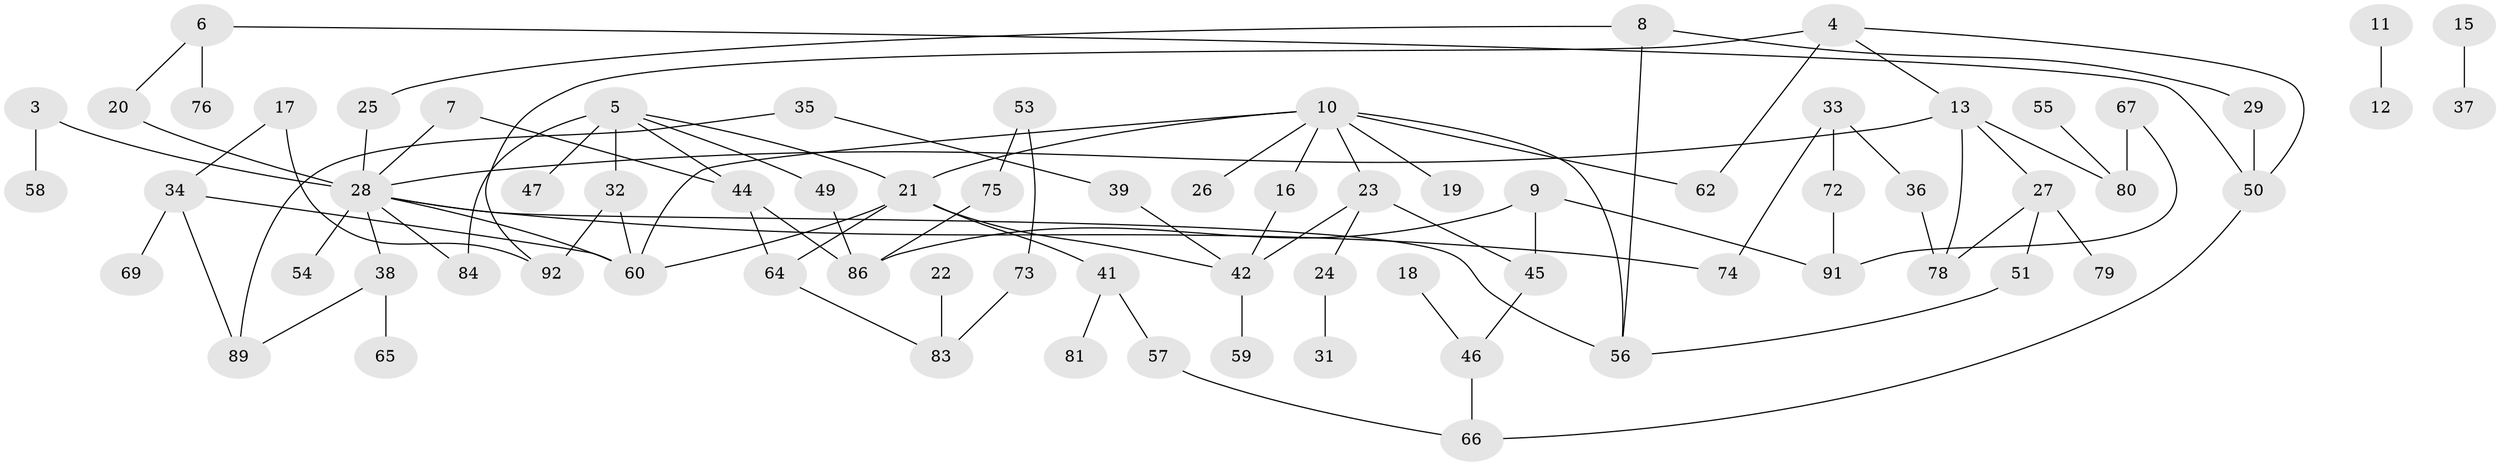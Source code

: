 // original degree distribution, {0: 0.14728682170542637, 2: 0.2868217054263566, 3: 0.21705426356589147, 1: 0.20155038759689922, 4: 0.09302325581395349, 5: 0.03875968992248062, 6: 0.007751937984496124, 7: 0.007751937984496124}
// Generated by graph-tools (version 1.1) at 2025/48/03/04/25 22:48:05]
// undirected, 73 vertices, 96 edges
graph export_dot {
  node [color=gray90,style=filled];
  3;
  4;
  5;
  6;
  7;
  8;
  9;
  10;
  11;
  12;
  13;
  15;
  16;
  17;
  18;
  19;
  20;
  21;
  22;
  23;
  24;
  25;
  26;
  27;
  28;
  29;
  31;
  32;
  33;
  34;
  35;
  36;
  37;
  38;
  39;
  41;
  42;
  44;
  45;
  46;
  47;
  49;
  50;
  51;
  53;
  54;
  55;
  56;
  57;
  58;
  59;
  60;
  62;
  64;
  65;
  66;
  67;
  69;
  72;
  73;
  74;
  75;
  76;
  78;
  79;
  80;
  81;
  83;
  84;
  86;
  89;
  91;
  92;
  3 -- 28 [weight=1.0];
  3 -- 58 [weight=1.0];
  4 -- 13 [weight=1.0];
  4 -- 50 [weight=1.0];
  4 -- 62 [weight=1.0];
  4 -- 92 [weight=1.0];
  5 -- 21 [weight=1.0];
  5 -- 32 [weight=1.0];
  5 -- 44 [weight=1.0];
  5 -- 47 [weight=2.0];
  5 -- 49 [weight=1.0];
  5 -- 84 [weight=1.0];
  6 -- 20 [weight=1.0];
  6 -- 50 [weight=1.0];
  6 -- 76 [weight=1.0];
  7 -- 28 [weight=1.0];
  7 -- 44 [weight=1.0];
  8 -- 25 [weight=1.0];
  8 -- 29 [weight=1.0];
  8 -- 56 [weight=1.0];
  9 -- 45 [weight=1.0];
  9 -- 86 [weight=1.0];
  9 -- 91 [weight=1.0];
  10 -- 16 [weight=1.0];
  10 -- 19 [weight=1.0];
  10 -- 21 [weight=1.0];
  10 -- 23 [weight=1.0];
  10 -- 26 [weight=1.0];
  10 -- 56 [weight=1.0];
  10 -- 60 [weight=1.0];
  10 -- 62 [weight=1.0];
  11 -- 12 [weight=1.0];
  13 -- 27 [weight=1.0];
  13 -- 28 [weight=1.0];
  13 -- 78 [weight=1.0];
  13 -- 80 [weight=1.0];
  15 -- 37 [weight=1.0];
  16 -- 42 [weight=1.0];
  17 -- 34 [weight=1.0];
  17 -- 92 [weight=1.0];
  18 -- 46 [weight=1.0];
  20 -- 28 [weight=1.0];
  21 -- 41 [weight=1.0];
  21 -- 42 [weight=1.0];
  21 -- 60 [weight=1.0];
  21 -- 64 [weight=1.0];
  22 -- 83 [weight=1.0];
  23 -- 24 [weight=1.0];
  23 -- 42 [weight=1.0];
  23 -- 45 [weight=1.0];
  24 -- 31 [weight=1.0];
  25 -- 28 [weight=1.0];
  27 -- 51 [weight=1.0];
  27 -- 78 [weight=1.0];
  27 -- 79 [weight=1.0];
  28 -- 38 [weight=1.0];
  28 -- 54 [weight=1.0];
  28 -- 56 [weight=1.0];
  28 -- 60 [weight=1.0];
  28 -- 74 [weight=1.0];
  28 -- 84 [weight=1.0];
  29 -- 50 [weight=1.0];
  32 -- 60 [weight=1.0];
  32 -- 92 [weight=1.0];
  33 -- 36 [weight=1.0];
  33 -- 72 [weight=1.0];
  33 -- 74 [weight=1.0];
  34 -- 60 [weight=1.0];
  34 -- 69 [weight=1.0];
  34 -- 89 [weight=1.0];
  35 -- 39 [weight=1.0];
  35 -- 89 [weight=1.0];
  36 -- 78 [weight=1.0];
  38 -- 65 [weight=1.0];
  38 -- 89 [weight=1.0];
  39 -- 42 [weight=1.0];
  41 -- 57 [weight=1.0];
  41 -- 81 [weight=1.0];
  42 -- 59 [weight=1.0];
  44 -- 64 [weight=1.0];
  44 -- 86 [weight=1.0];
  45 -- 46 [weight=1.0];
  46 -- 66 [weight=1.0];
  49 -- 86 [weight=1.0];
  50 -- 66 [weight=1.0];
  51 -- 56 [weight=1.0];
  53 -- 73 [weight=1.0];
  53 -- 75 [weight=1.0];
  55 -- 80 [weight=1.0];
  57 -- 66 [weight=1.0];
  64 -- 83 [weight=1.0];
  67 -- 80 [weight=1.0];
  67 -- 91 [weight=1.0];
  72 -- 91 [weight=1.0];
  73 -- 83 [weight=1.0];
  75 -- 86 [weight=1.0];
}
